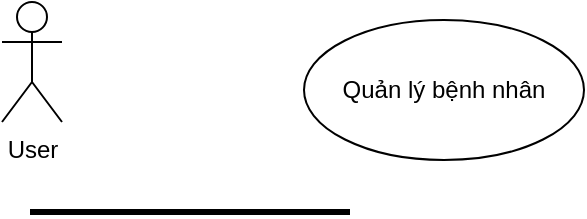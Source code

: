 <mxfile>
    <diagram id="3CGOplF_25yKbEWaD3JT" name="ca">
        <mxGraphModel dx="594" dy="488" grid="0" gridSize="10" guides="1" tooltips="1" connect="1" arrows="1" fold="1" page="1" pageScale="1" pageWidth="850" pageHeight="1100" math="0" shadow="0">
            <root>
                <mxCell id="0"/>
                <mxCell id="1" parent="0"/>
                <mxCell id="2" value="User" style="shape=umlActor;verticalLabelPosition=bottom;verticalAlign=top;html=1;" vertex="1" parent="1">
                    <mxGeometry x="63" y="176" width="30" height="60" as="geometry"/>
                </mxCell>
                <mxCell id="4" value="Quản lý bệnh nhân" style="ellipse;whiteSpace=wrap;html=1;" vertex="1" parent="1">
                    <mxGeometry x="214" y="185" width="140" height="70" as="geometry"/>
                </mxCell>
                <mxCell id="5" value="" style="endArrow=none;startArrow=none;endFill=0;startFill=0;endSize=8;html=1;verticalAlign=bottom;labelBackgroundColor=none;strokeWidth=3;" edge="1" parent="1">
                    <mxGeometry width="160" relative="1" as="geometry">
                        <mxPoint x="77" y="281" as="sourcePoint"/>
                        <mxPoint x="237" y="281" as="targetPoint"/>
                    </mxGeometry>
                </mxCell>
            </root>
        </mxGraphModel>
    </diagram>
</mxfile>